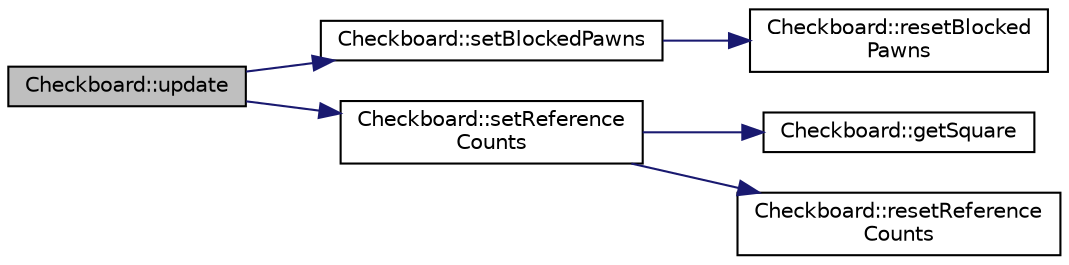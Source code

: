 digraph "Checkboard::update"
{
 // LATEX_PDF_SIZE
  bgcolor="transparent";
  edge [fontname="Helvetica",fontsize="10",labelfontname="Helvetica",labelfontsize="10"];
  node [fontname="Helvetica",fontsize="10",shape=record];
  rankdir="LR";
  Node1 [label="Checkboard::update",height=0.2,width=0.4,color="black", fillcolor="grey75", style="filled", fontcolor="black",tooltip=" "];
  Node1 -> Node2 [color="midnightblue",fontsize="10",style="solid",fontname="Helvetica"];
  Node2 [label="Checkboard::setBlockedPawns",height=0.2,width=0.4,color="black",URL="$d7/d22/classCheckboard.html#ae6492b0cb2ee2dc21051c32803033ee7",tooltip=" "];
  Node2 -> Node3 [color="midnightblue",fontsize="10",style="solid",fontname="Helvetica"];
  Node3 [label="Checkboard::resetBlocked\lPawns",height=0.2,width=0.4,color="black",URL="$d7/d22/classCheckboard.html#a9925dab5f1a892b7231c9407c8d1288b",tooltip=" "];
  Node1 -> Node4 [color="midnightblue",fontsize="10",style="solid",fontname="Helvetica"];
  Node4 [label="Checkboard::setReference\lCounts",height=0.2,width=0.4,color="black",URL="$d7/d22/classCheckboard.html#ab2cce7d4271ca13defbd495e25215224",tooltip=" "];
  Node4 -> Node5 [color="midnightblue",fontsize="10",style="solid",fontname="Helvetica"];
  Node5 [label="Checkboard::getSquare",height=0.2,width=0.4,color="black",URL="$d7/d22/classCheckboard.html#a8bf65dfb381014bdb3583a04191be9fa",tooltip=" "];
  Node4 -> Node6 [color="midnightblue",fontsize="10",style="solid",fontname="Helvetica"];
  Node6 [label="Checkboard::resetReference\lCounts",height=0.2,width=0.4,color="black",URL="$d7/d22/classCheckboard.html#ac6518f96d2609df334c7a39dc337c79c",tooltip=" "];
}
